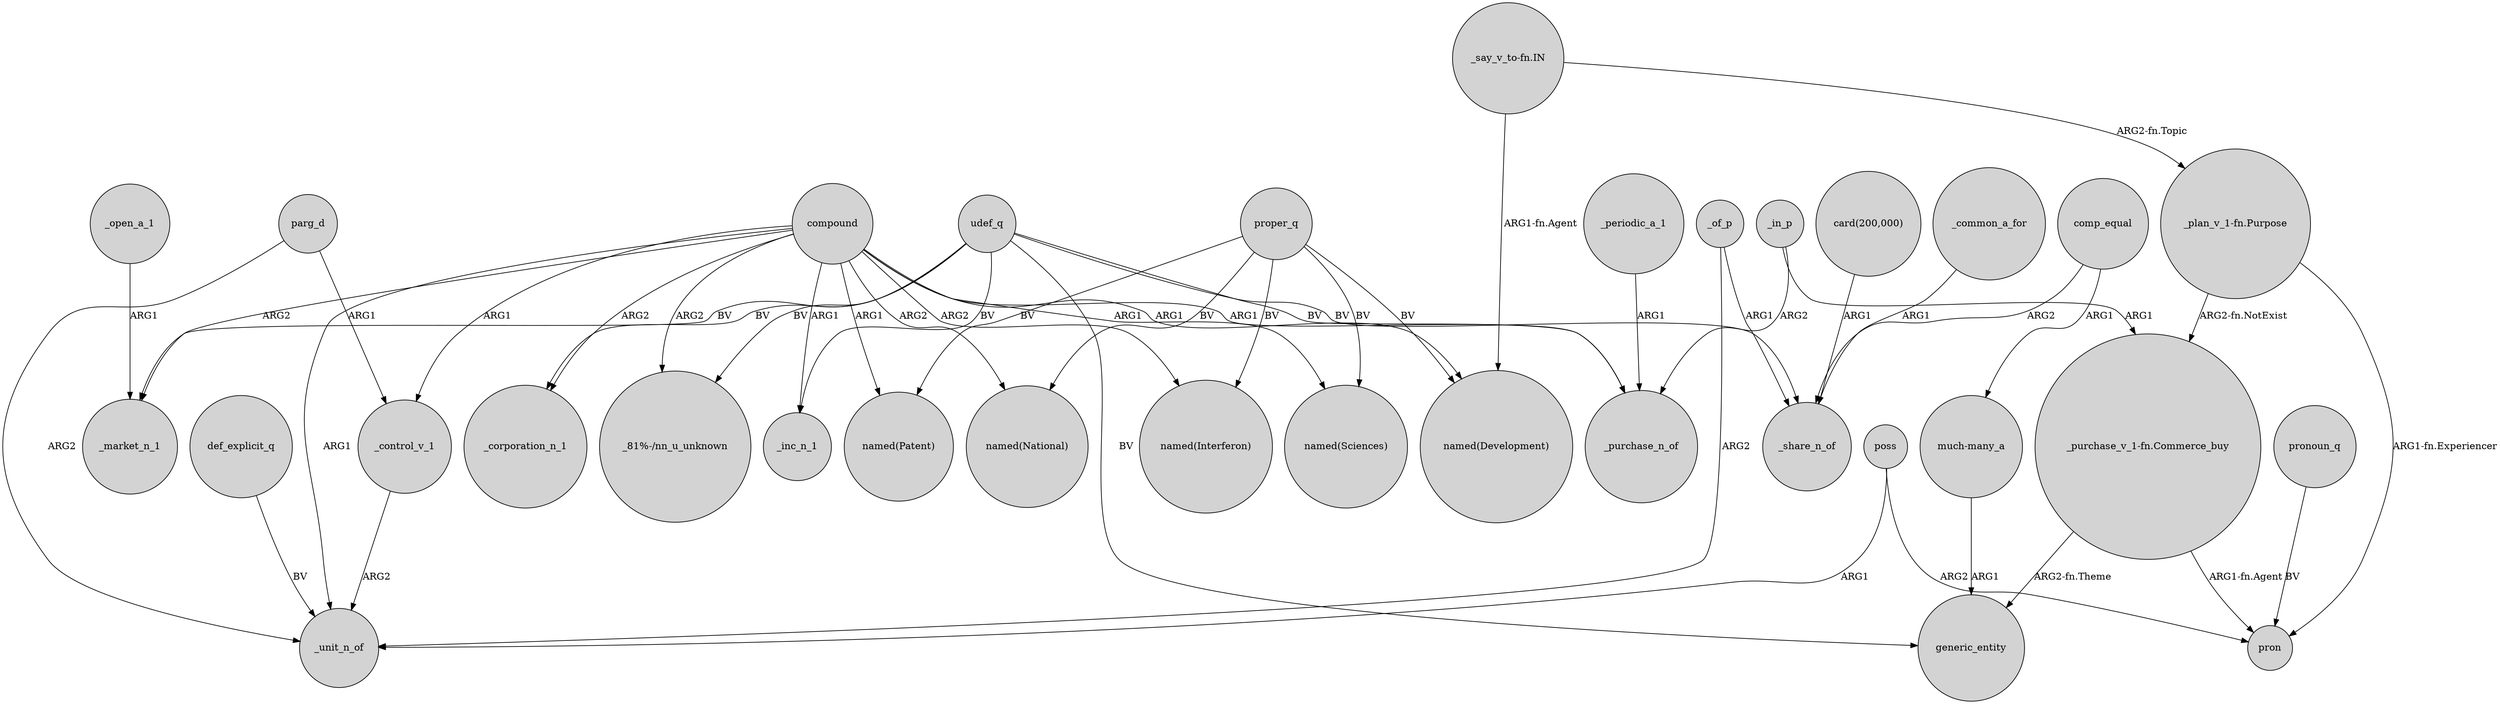 digraph {
	node [shape=circle style=filled]
	_of_p -> _share_n_of [label=ARG1]
	proper_q -> "named(Patent)" [label=BV]
	udef_q -> "_81%-/nn_u_unknown" [label=BV]
	compound -> _market_n_1 [label=ARG2]
	udef_q -> _inc_n_1 [label=BV]
	udef_q -> generic_entity [label=BV]
	poss -> pron [label=ARG2]
	def_explicit_q -> _unit_n_of [label=BV]
	compound -> _unit_n_of [label=ARG1]
	"much-many_a" -> generic_entity [label=ARG1]
	proper_q -> "named(Development)" [label=BV]
	compound -> _control_v_1 [label=ARG1]
	udef_q -> _purchase_n_of [label=BV]
	_periodic_a_1 -> _purchase_n_of [label=ARG1]
	compound -> _purchase_n_of [label=ARG1]
	"_plan_v_1-fn.Purpose" -> "_purchase_v_1-fn.Commerce_buy" [label="ARG2-fn.NotExist"]
	comp_equal -> _share_n_of [label=ARG2]
	compound -> _corporation_n_1 [label=ARG2]
	"_plan_v_1-fn.Purpose" -> pron [label="ARG1-fn.Experiencer"]
	_of_p -> _unit_n_of [label=ARG2]
	comp_equal -> "much-many_a" [label=ARG1]
	"_purchase_v_1-fn.Commerce_buy" -> generic_entity [label="ARG2-fn.Theme"]
	parg_d -> _control_v_1 [label=ARG1]
	compound -> "named(Interferon)" [label=ARG2]
	udef_q -> _market_n_1 [label=BV]
	compound -> "named(Sciences)" [label=ARG1]
	"_say_v_to-fn.IN" -> "_plan_v_1-fn.Purpose" [label="ARG2-fn.Topic"]
	_control_v_1 -> _unit_n_of [label=ARG2]
	parg_d -> _unit_n_of [label=ARG2]
	"_purchase_v_1-fn.Commerce_buy" -> pron [label="ARG1-fn.Agent"]
	compound -> "named(Patent)" [label=ARG1]
	compound -> "named(National)" [label=ARG2]
	pronoun_q -> pron [label=BV]
	udef_q -> _corporation_n_1 [label=BV]
	_in_p -> _purchase_n_of [label=ARG2]
	_in_p -> "_purchase_v_1-fn.Commerce_buy" [label=ARG1]
	poss -> _unit_n_of [label=ARG1]
	_open_a_1 -> _market_n_1 [label=ARG1]
	_common_a_for -> _share_n_of [label=ARG1]
	udef_q -> _share_n_of [label=BV]
	"card(200,000)" -> _share_n_of [label=ARG1]
	proper_q -> "named(Interferon)" [label=BV]
	"_say_v_to-fn.IN" -> "named(Development)" [label="ARG1-fn.Agent"]
	proper_q -> "named(National)" [label=BV]
	compound -> "_81%-/nn_u_unknown" [label=ARG2]
	compound -> _inc_n_1 [label=ARG1]
	compound -> "named(Development)" [label=ARG1]
	proper_q -> "named(Sciences)" [label=BV]
}

